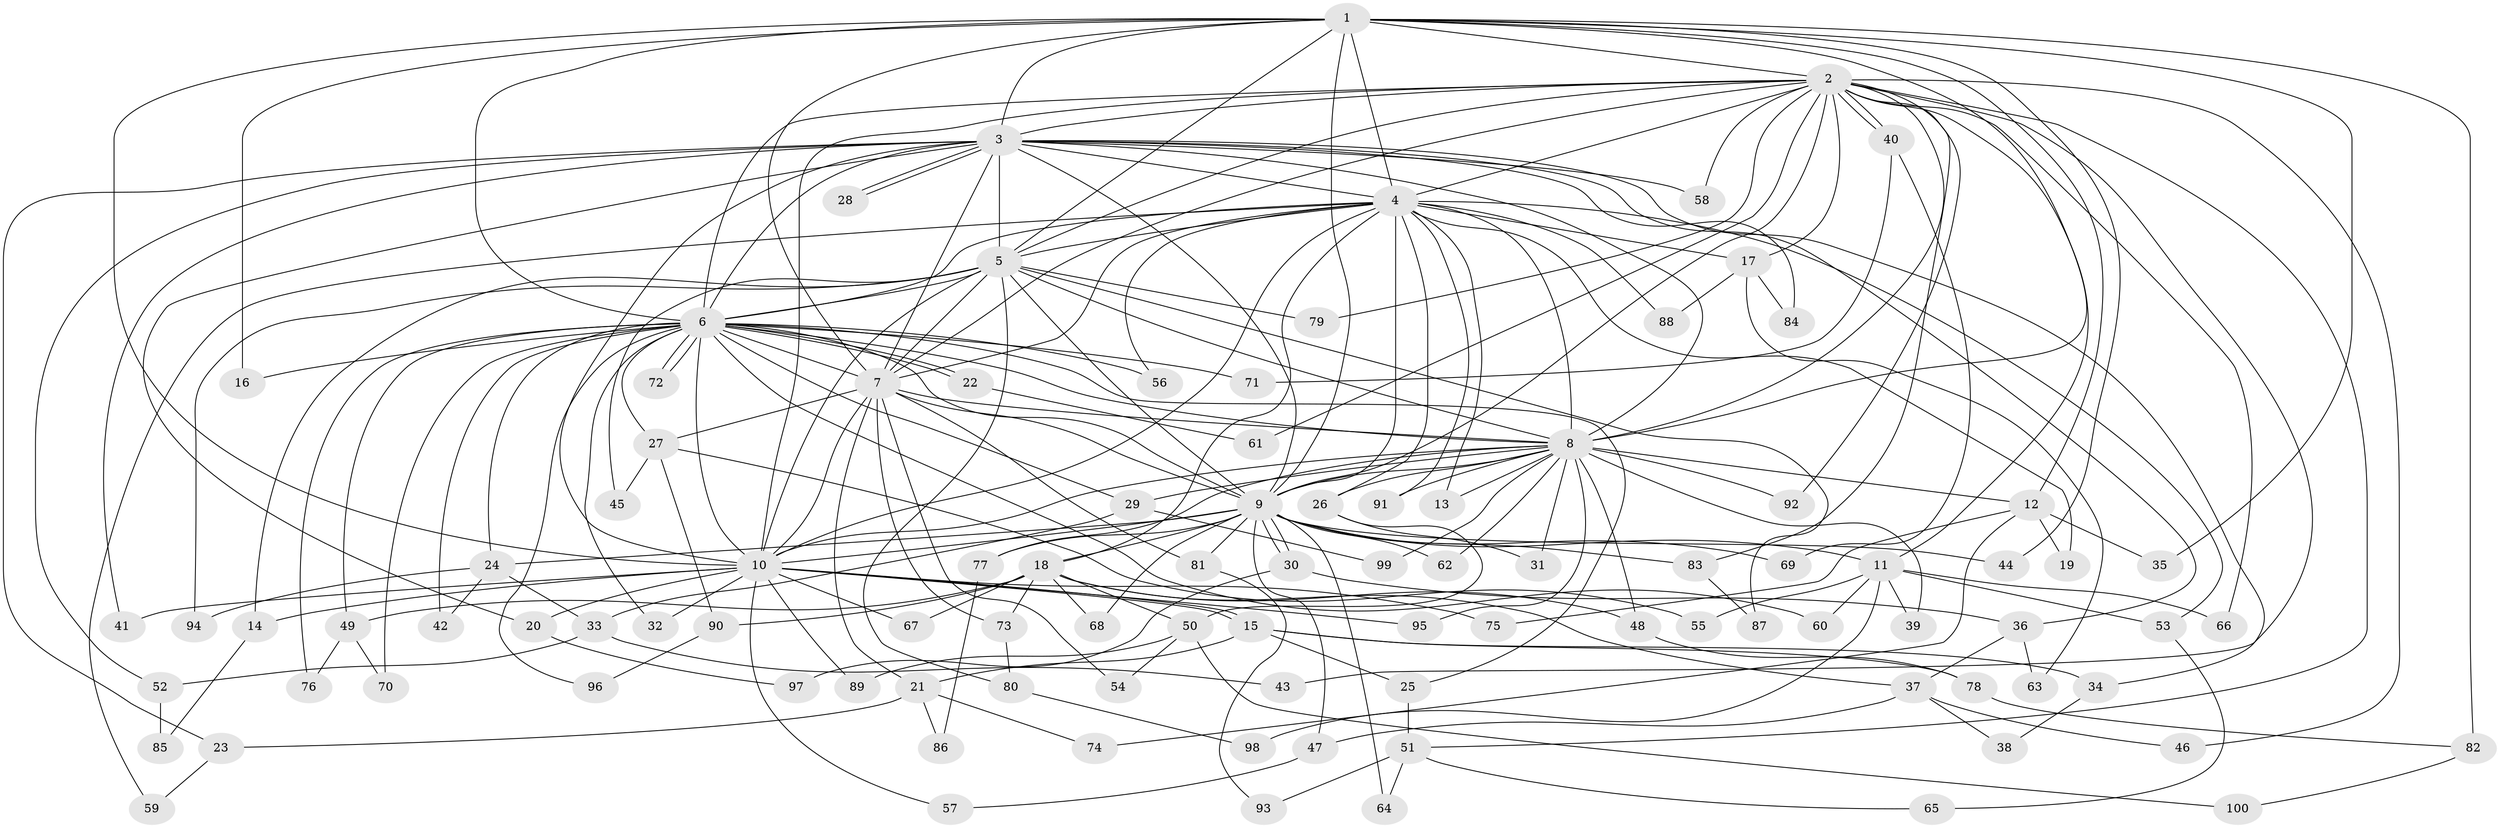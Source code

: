 // Generated by graph-tools (version 1.1) at 2025/45/03/09/25 04:45:17]
// undirected, 100 vertices, 225 edges
graph export_dot {
graph [start="1"]
  node [color=gray90,style=filled];
  1;
  2;
  3;
  4;
  5;
  6;
  7;
  8;
  9;
  10;
  11;
  12;
  13;
  14;
  15;
  16;
  17;
  18;
  19;
  20;
  21;
  22;
  23;
  24;
  25;
  26;
  27;
  28;
  29;
  30;
  31;
  32;
  33;
  34;
  35;
  36;
  37;
  38;
  39;
  40;
  41;
  42;
  43;
  44;
  45;
  46;
  47;
  48;
  49;
  50;
  51;
  52;
  53;
  54;
  55;
  56;
  57;
  58;
  59;
  60;
  61;
  62;
  63;
  64;
  65;
  66;
  67;
  68;
  69;
  70;
  71;
  72;
  73;
  74;
  75;
  76;
  77;
  78;
  79;
  80;
  81;
  82;
  83;
  84;
  85;
  86;
  87;
  88;
  89;
  90;
  91;
  92;
  93;
  94;
  95;
  96;
  97;
  98;
  99;
  100;
  1 -- 2;
  1 -- 3;
  1 -- 4;
  1 -- 5;
  1 -- 6;
  1 -- 7;
  1 -- 8;
  1 -- 9;
  1 -- 10;
  1 -- 12;
  1 -- 16;
  1 -- 35;
  1 -- 44;
  1 -- 82;
  2 -- 3;
  2 -- 4;
  2 -- 5;
  2 -- 6;
  2 -- 7;
  2 -- 8;
  2 -- 9;
  2 -- 10;
  2 -- 11;
  2 -- 17;
  2 -- 40;
  2 -- 40;
  2 -- 43;
  2 -- 46;
  2 -- 51;
  2 -- 58;
  2 -- 61;
  2 -- 66;
  2 -- 79;
  2 -- 83;
  2 -- 92;
  3 -- 4;
  3 -- 5;
  3 -- 6;
  3 -- 7;
  3 -- 8;
  3 -- 9;
  3 -- 10;
  3 -- 20;
  3 -- 23;
  3 -- 28;
  3 -- 28;
  3 -- 34;
  3 -- 36;
  3 -- 41;
  3 -- 52;
  3 -- 58;
  3 -- 84;
  4 -- 5;
  4 -- 6;
  4 -- 7;
  4 -- 8;
  4 -- 9;
  4 -- 10;
  4 -- 13;
  4 -- 17;
  4 -- 18;
  4 -- 19;
  4 -- 26;
  4 -- 53;
  4 -- 56;
  4 -- 59;
  4 -- 88;
  4 -- 91;
  5 -- 6;
  5 -- 7;
  5 -- 8;
  5 -- 9;
  5 -- 10;
  5 -- 14;
  5 -- 45;
  5 -- 79;
  5 -- 80;
  5 -- 87;
  5 -- 94;
  6 -- 7;
  6 -- 8;
  6 -- 9;
  6 -- 10;
  6 -- 16;
  6 -- 22;
  6 -- 22;
  6 -- 24;
  6 -- 25;
  6 -- 27;
  6 -- 29;
  6 -- 32;
  6 -- 42;
  6 -- 49;
  6 -- 56;
  6 -- 60;
  6 -- 70;
  6 -- 71;
  6 -- 72;
  6 -- 72;
  6 -- 76;
  6 -- 96;
  7 -- 8;
  7 -- 9;
  7 -- 10;
  7 -- 21;
  7 -- 27;
  7 -- 54;
  7 -- 73;
  7 -- 81;
  8 -- 9;
  8 -- 10;
  8 -- 12;
  8 -- 13;
  8 -- 26;
  8 -- 29;
  8 -- 31;
  8 -- 39;
  8 -- 48;
  8 -- 62;
  8 -- 77;
  8 -- 91;
  8 -- 92;
  8 -- 95;
  8 -- 99;
  9 -- 10;
  9 -- 11;
  9 -- 18;
  9 -- 24;
  9 -- 30;
  9 -- 30;
  9 -- 44;
  9 -- 47;
  9 -- 62;
  9 -- 64;
  9 -- 68;
  9 -- 69;
  9 -- 77;
  9 -- 81;
  9 -- 83;
  10 -- 14;
  10 -- 15;
  10 -- 15;
  10 -- 20;
  10 -- 32;
  10 -- 41;
  10 -- 57;
  10 -- 67;
  10 -- 75;
  10 -- 89;
  10 -- 95;
  11 -- 39;
  11 -- 53;
  11 -- 55;
  11 -- 60;
  11 -- 66;
  11 -- 98;
  12 -- 19;
  12 -- 35;
  12 -- 74;
  12 -- 75;
  14 -- 85;
  15 -- 21;
  15 -- 25;
  15 -- 34;
  15 -- 78;
  17 -- 63;
  17 -- 84;
  17 -- 88;
  18 -- 37;
  18 -- 48;
  18 -- 49;
  18 -- 50;
  18 -- 67;
  18 -- 68;
  18 -- 73;
  18 -- 90;
  20 -- 97;
  21 -- 23;
  21 -- 74;
  21 -- 86;
  22 -- 61;
  23 -- 59;
  24 -- 33;
  24 -- 42;
  24 -- 94;
  25 -- 51;
  26 -- 31;
  26 -- 50;
  27 -- 45;
  27 -- 55;
  27 -- 90;
  29 -- 33;
  29 -- 99;
  30 -- 36;
  30 -- 97;
  33 -- 43;
  33 -- 52;
  34 -- 38;
  36 -- 37;
  36 -- 63;
  37 -- 38;
  37 -- 46;
  37 -- 47;
  40 -- 69;
  40 -- 71;
  47 -- 57;
  48 -- 78;
  49 -- 70;
  49 -- 76;
  50 -- 54;
  50 -- 89;
  50 -- 100;
  51 -- 64;
  51 -- 65;
  51 -- 93;
  52 -- 85;
  53 -- 65;
  73 -- 80;
  77 -- 86;
  78 -- 82;
  80 -- 98;
  81 -- 93;
  82 -- 100;
  83 -- 87;
  90 -- 96;
}
